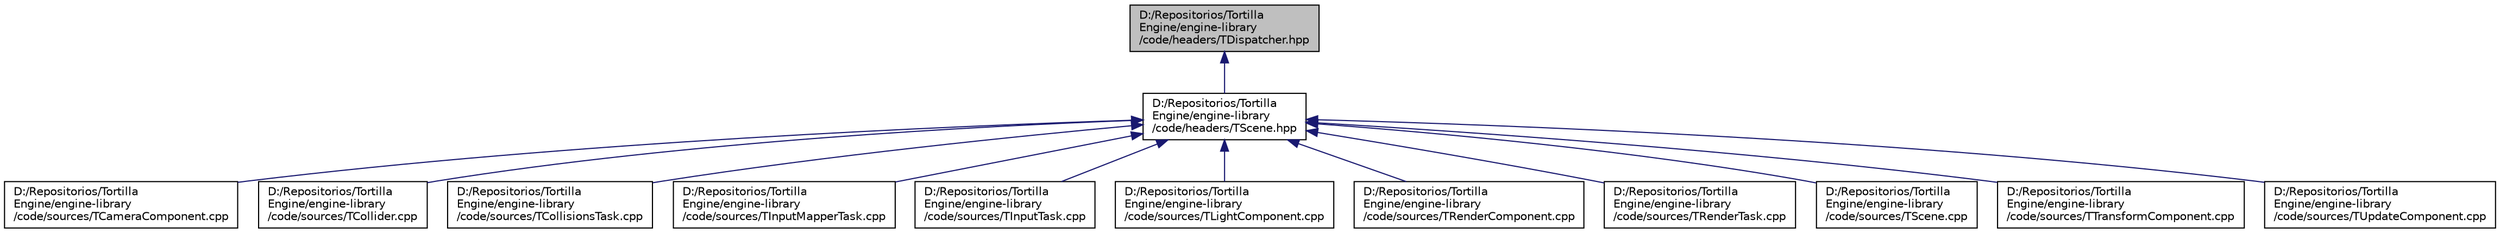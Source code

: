 digraph "D:/Repositorios/TortillaEngine/engine-library/code/headers/TDispatcher.hpp"
{
 // LATEX_PDF_SIZE
  edge [fontname="Helvetica",fontsize="10",labelfontname="Helvetica",labelfontsize="10"];
  node [fontname="Helvetica",fontsize="10",shape=record];
  Node1 [label="D:/Repositorios/Tortilla\lEngine/engine-library\l/code/headers/TDispatcher.hpp",height=0.2,width=0.4,color="black", fillcolor="grey75", style="filled", fontcolor="black",tooltip=" "];
  Node1 -> Node2 [dir="back",color="midnightblue",fontsize="10",style="solid",fontname="Helvetica"];
  Node2 [label="D:/Repositorios/Tortilla\lEngine/engine-library\l/code/headers/TScene.hpp",height=0.2,width=0.4,color="black", fillcolor="white", style="filled",URL="$_t_scene_8hpp.html",tooltip=" "];
  Node2 -> Node3 [dir="back",color="midnightblue",fontsize="10",style="solid",fontname="Helvetica"];
  Node3 [label="D:/Repositorios/Tortilla\lEngine/engine-library\l/code/sources/TCameraComponent.cpp",height=0.2,width=0.4,color="black", fillcolor="white", style="filled",URL="$_t_camera_component_8cpp.html",tooltip=" "];
  Node2 -> Node4 [dir="back",color="midnightblue",fontsize="10",style="solid",fontname="Helvetica"];
  Node4 [label="D:/Repositorios/Tortilla\lEngine/engine-library\l/code/sources/TCollider.cpp",height=0.2,width=0.4,color="black", fillcolor="white", style="filled",URL="$_t_collider_8cpp.html",tooltip=" "];
  Node2 -> Node5 [dir="back",color="midnightblue",fontsize="10",style="solid",fontname="Helvetica"];
  Node5 [label="D:/Repositorios/Tortilla\lEngine/engine-library\l/code/sources/TCollisionsTask.cpp",height=0.2,width=0.4,color="black", fillcolor="white", style="filled",URL="$_t_collisions_task_8cpp.html",tooltip=" "];
  Node2 -> Node6 [dir="back",color="midnightblue",fontsize="10",style="solid",fontname="Helvetica"];
  Node6 [label="D:/Repositorios/Tortilla\lEngine/engine-library\l/code/sources/TInputMapperTask.cpp",height=0.2,width=0.4,color="black", fillcolor="white", style="filled",URL="$_t_input_mapper_task_8cpp.html",tooltip=" "];
  Node2 -> Node7 [dir="back",color="midnightblue",fontsize="10",style="solid",fontname="Helvetica"];
  Node7 [label="D:/Repositorios/Tortilla\lEngine/engine-library\l/code/sources/TInputTask.cpp",height=0.2,width=0.4,color="black", fillcolor="white", style="filled",URL="$_t_input_task_8cpp.html",tooltip=" "];
  Node2 -> Node8 [dir="back",color="midnightblue",fontsize="10",style="solid",fontname="Helvetica"];
  Node8 [label="D:/Repositorios/Tortilla\lEngine/engine-library\l/code/sources/TLightComponent.cpp",height=0.2,width=0.4,color="black", fillcolor="white", style="filled",URL="$_t_light_component_8cpp.html",tooltip=" "];
  Node2 -> Node9 [dir="back",color="midnightblue",fontsize="10",style="solid",fontname="Helvetica"];
  Node9 [label="D:/Repositorios/Tortilla\lEngine/engine-library\l/code/sources/TRenderComponent.cpp",height=0.2,width=0.4,color="black", fillcolor="white", style="filled",URL="$_t_render_component_8cpp.html",tooltip=" "];
  Node2 -> Node10 [dir="back",color="midnightblue",fontsize="10",style="solid",fontname="Helvetica"];
  Node10 [label="D:/Repositorios/Tortilla\lEngine/engine-library\l/code/sources/TRenderTask.cpp",height=0.2,width=0.4,color="black", fillcolor="white", style="filled",URL="$_t_render_task_8cpp.html",tooltip=" "];
  Node2 -> Node11 [dir="back",color="midnightblue",fontsize="10",style="solid",fontname="Helvetica"];
  Node11 [label="D:/Repositorios/Tortilla\lEngine/engine-library\l/code/sources/TScene.cpp",height=0.2,width=0.4,color="black", fillcolor="white", style="filled",URL="$_t_scene_8cpp.html",tooltip=" "];
  Node2 -> Node12 [dir="back",color="midnightblue",fontsize="10",style="solid",fontname="Helvetica"];
  Node12 [label="D:/Repositorios/Tortilla\lEngine/engine-library\l/code/sources/TTransformComponent.cpp",height=0.2,width=0.4,color="black", fillcolor="white", style="filled",URL="$_t_transform_component_8cpp.html",tooltip=" "];
  Node2 -> Node13 [dir="back",color="midnightblue",fontsize="10",style="solid",fontname="Helvetica"];
  Node13 [label="D:/Repositorios/Tortilla\lEngine/engine-library\l/code/sources/TUpdateComponent.cpp",height=0.2,width=0.4,color="black", fillcolor="white", style="filled",URL="$_t_update_component_8cpp.html",tooltip=" "];
}
